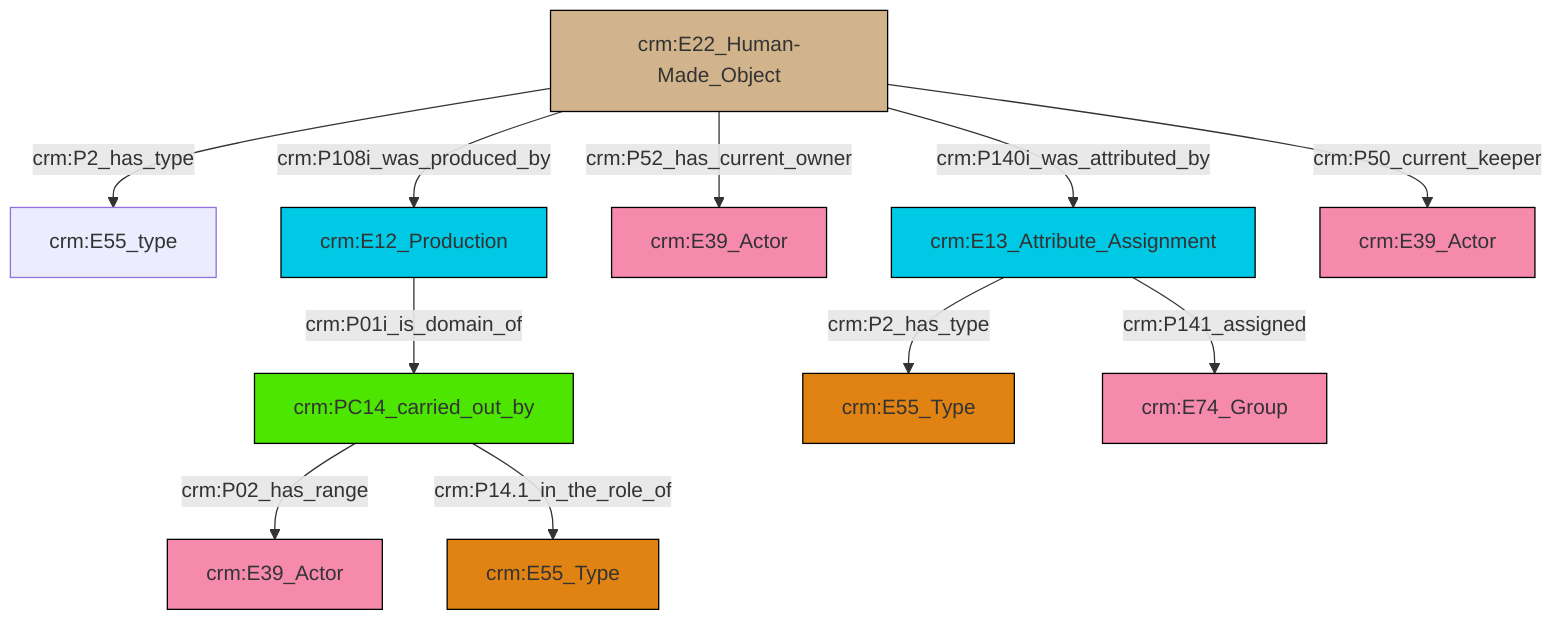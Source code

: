 graph TD
classDef Literal fill:#f2f2f2,stroke:#000000;
classDef CRM_Entity fill:#FFFFFF,stroke:#000000;
classDef Temporal_Entity fill:#00C9E6, stroke:#000000;
classDef Type fill:#E18312, stroke:#000000;
classDef Time-Span fill:#2C9C91, stroke:#000000;
classDef Appellation fill:#FFEB7F, stroke:#000000;
classDef Place fill:#008836, stroke:#000000;
classDef Persistent_Item fill:#B266B2, stroke:#000000;
classDef Conceptual_Object fill:#FFD700, stroke:#000000;
classDef Physical_Thing fill:#D2B48C, stroke:#000000;
classDef Actor fill:#f58aad, stroke:#000000;
classDef PC_Classes fill:#4ce600, stroke:#000000;
classDef Multi fill:#cccccc,stroke:#000000;

0["crm:E22_Human-Made_Object"]:::Physical_Thing -->|crm:P2_has_type| 1["crm:E55_type"]:::Default
0["crm:E22_Human-Made_Object"]:::Physical_Thing -->|crm:P108i_was_produced_by| 2["crm:E12_Production"]:::Temporal_Entity
2["crm:E12_Production"]:::Temporal_Entity -->|crm:P01i_is_domain_of| 5["crm:PC14_carried_out_by"]:::PC_Classes
8["crm:E13_Attribute_Assignment"]:::Temporal_Entity -->|crm:P141_assigned| 9["crm:E74_Group"]:::Actor
0["crm:E22_Human-Made_Object"]:::Physical_Thing -->|crm:P140i_was_attributed_by| 8["crm:E13_Attribute_Assignment"]:::Temporal_Entity
0["crm:E22_Human-Made_Object"]:::Physical_Thing -->|crm:P52_has_current_owner| 3["crm:E39_Actor"]:::Actor
5["crm:PC14_carried_out_by"]:::PC_Classes -->|crm:P02_has_range| 11["crm:E39_Actor"]:::Actor
5["crm:PC14_carried_out_by"]:::PC_Classes -->|crm:P14.1_in_the_role_of| 17["crm:E55_Type"]:::Type
8["crm:E13_Attribute_Assignment"]:::Temporal_Entity -->|crm:P2_has_type| 6["crm:E55_Type"]:::Type
0["crm:E22_Human-Made_Object"]:::Physical_Thing -->|crm:P50_current_keeper| 15["crm:E39_Actor"]:::Actor